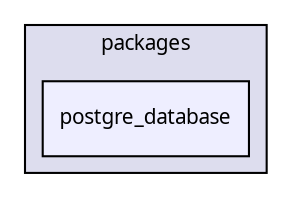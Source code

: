 digraph "packages/database/packages/postgre_database/" {
  compound=true
  node [ fontsize="10", fontname="FreeSans.ttf"];
  edge [ labelfontsize="10", labelfontname="FreeSans.ttf"];
  subgraph clusterdir_9e29d43dd7407de83abd117b75b27387 {
    graph [ bgcolor="#ddddee", pencolor="black", label="packages" fontname="FreeSans.ttf", fontsize="10", URL="dir_9e29d43dd7407de83abd117b75b27387.html"]
  dir_4cd016c61293a0cf9d34cae7485033af [shape=box, label="postgre_database", style="filled", fillcolor="#eeeeff", pencolor="black", URL="dir_4cd016c61293a0cf9d34cae7485033af.html"];
  }
}
